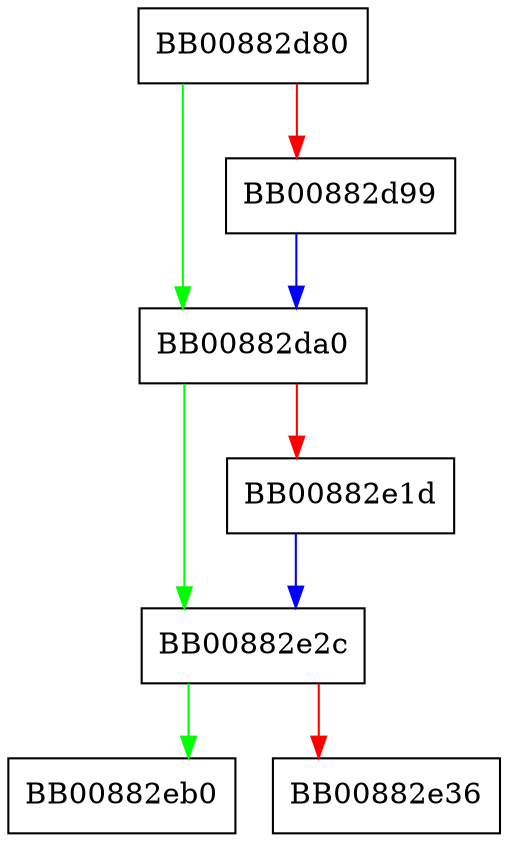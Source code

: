 digraph _IO_no_init {
  node [shape="box"];
  graph [splines=ortho];
  BB00882d80 -> BB00882da0 [color="green"];
  BB00882d80 -> BB00882d99 [color="red"];
  BB00882d99 -> BB00882da0 [color="blue"];
  BB00882da0 -> BB00882e2c [color="green"];
  BB00882da0 -> BB00882e1d [color="red"];
  BB00882e1d -> BB00882e2c [color="blue"];
  BB00882e2c -> BB00882eb0 [color="green"];
  BB00882e2c -> BB00882e36 [color="red"];
}